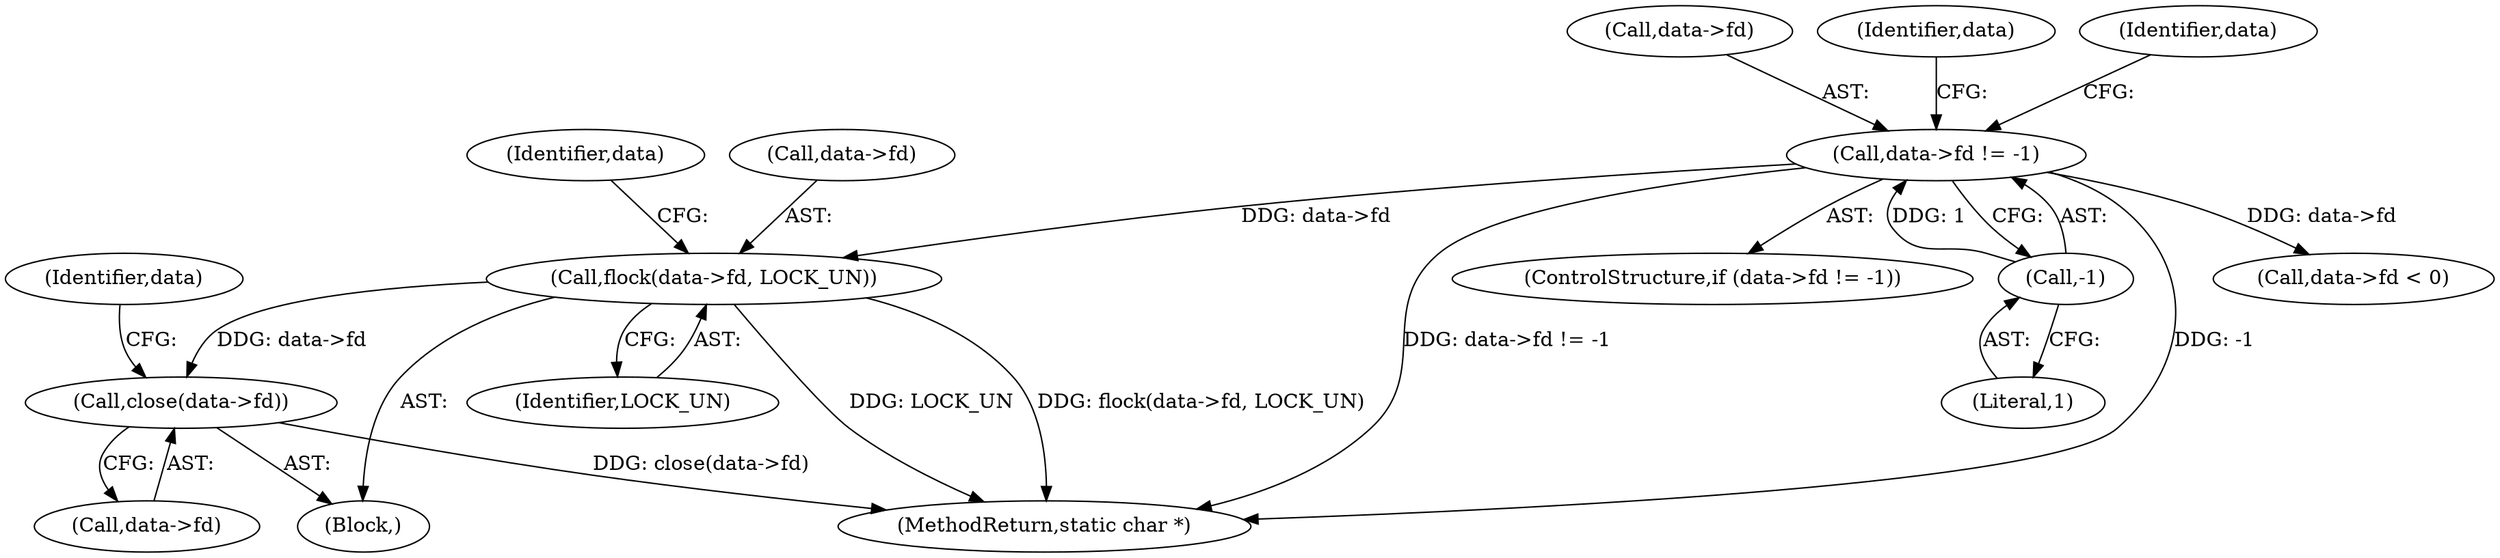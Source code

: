 digraph "0_php_25e8fcc88fa20dc9d4c47184471003f436927cde@API" {
"1000333" [label="(Call,close(data->fd))"];
"1000328" [label="(Call,flock(data->fd, LOCK_UN))"];
"1000321" [label="(Call,data->fd != -1)"];
"1000325" [label="(Call,-1)"];
"1000333" [label="(Call,close(data->fd))"];
"1000335" [label="(Identifier,data)"];
"1000347" [label="(Call,data->fd < 0)"];
"1000326" [label="(Literal,1)"];
"1000332" [label="(Identifier,LOCK_UN)"];
"1000322" [label="(Call,data->fd)"];
"1000321" [label="(Call,data->fd != -1)"];
"1000330" [label="(Identifier,data)"];
"1000329" [label="(Call,data->fd)"];
"1000339" [label="(Identifier,data)"];
"1000504" [label="(MethodReturn,static char *)"];
"1000320" [label="(ControlStructure,if (data->fd != -1))"];
"1000325" [label="(Call,-1)"];
"1000334" [label="(Call,data->fd)"];
"1000349" [label="(Identifier,data)"];
"1000328" [label="(Call,flock(data->fd, LOCK_UN))"];
"1000327" [label="(Block,)"];
"1000333" -> "1000327"  [label="AST: "];
"1000333" -> "1000334"  [label="CFG: "];
"1000334" -> "1000333"  [label="AST: "];
"1000339" -> "1000333"  [label="CFG: "];
"1000333" -> "1000504"  [label="DDG: close(data->fd)"];
"1000328" -> "1000333"  [label="DDG: data->fd"];
"1000328" -> "1000327"  [label="AST: "];
"1000328" -> "1000332"  [label="CFG: "];
"1000329" -> "1000328"  [label="AST: "];
"1000332" -> "1000328"  [label="AST: "];
"1000335" -> "1000328"  [label="CFG: "];
"1000328" -> "1000504"  [label="DDG: LOCK_UN"];
"1000328" -> "1000504"  [label="DDG: flock(data->fd, LOCK_UN)"];
"1000321" -> "1000328"  [label="DDG: data->fd"];
"1000321" -> "1000320"  [label="AST: "];
"1000321" -> "1000325"  [label="CFG: "];
"1000322" -> "1000321"  [label="AST: "];
"1000325" -> "1000321"  [label="AST: "];
"1000330" -> "1000321"  [label="CFG: "];
"1000349" -> "1000321"  [label="CFG: "];
"1000321" -> "1000504"  [label="DDG: -1"];
"1000321" -> "1000504"  [label="DDG: data->fd != -1"];
"1000325" -> "1000321"  [label="DDG: 1"];
"1000321" -> "1000347"  [label="DDG: data->fd"];
"1000325" -> "1000326"  [label="CFG: "];
"1000326" -> "1000325"  [label="AST: "];
}
